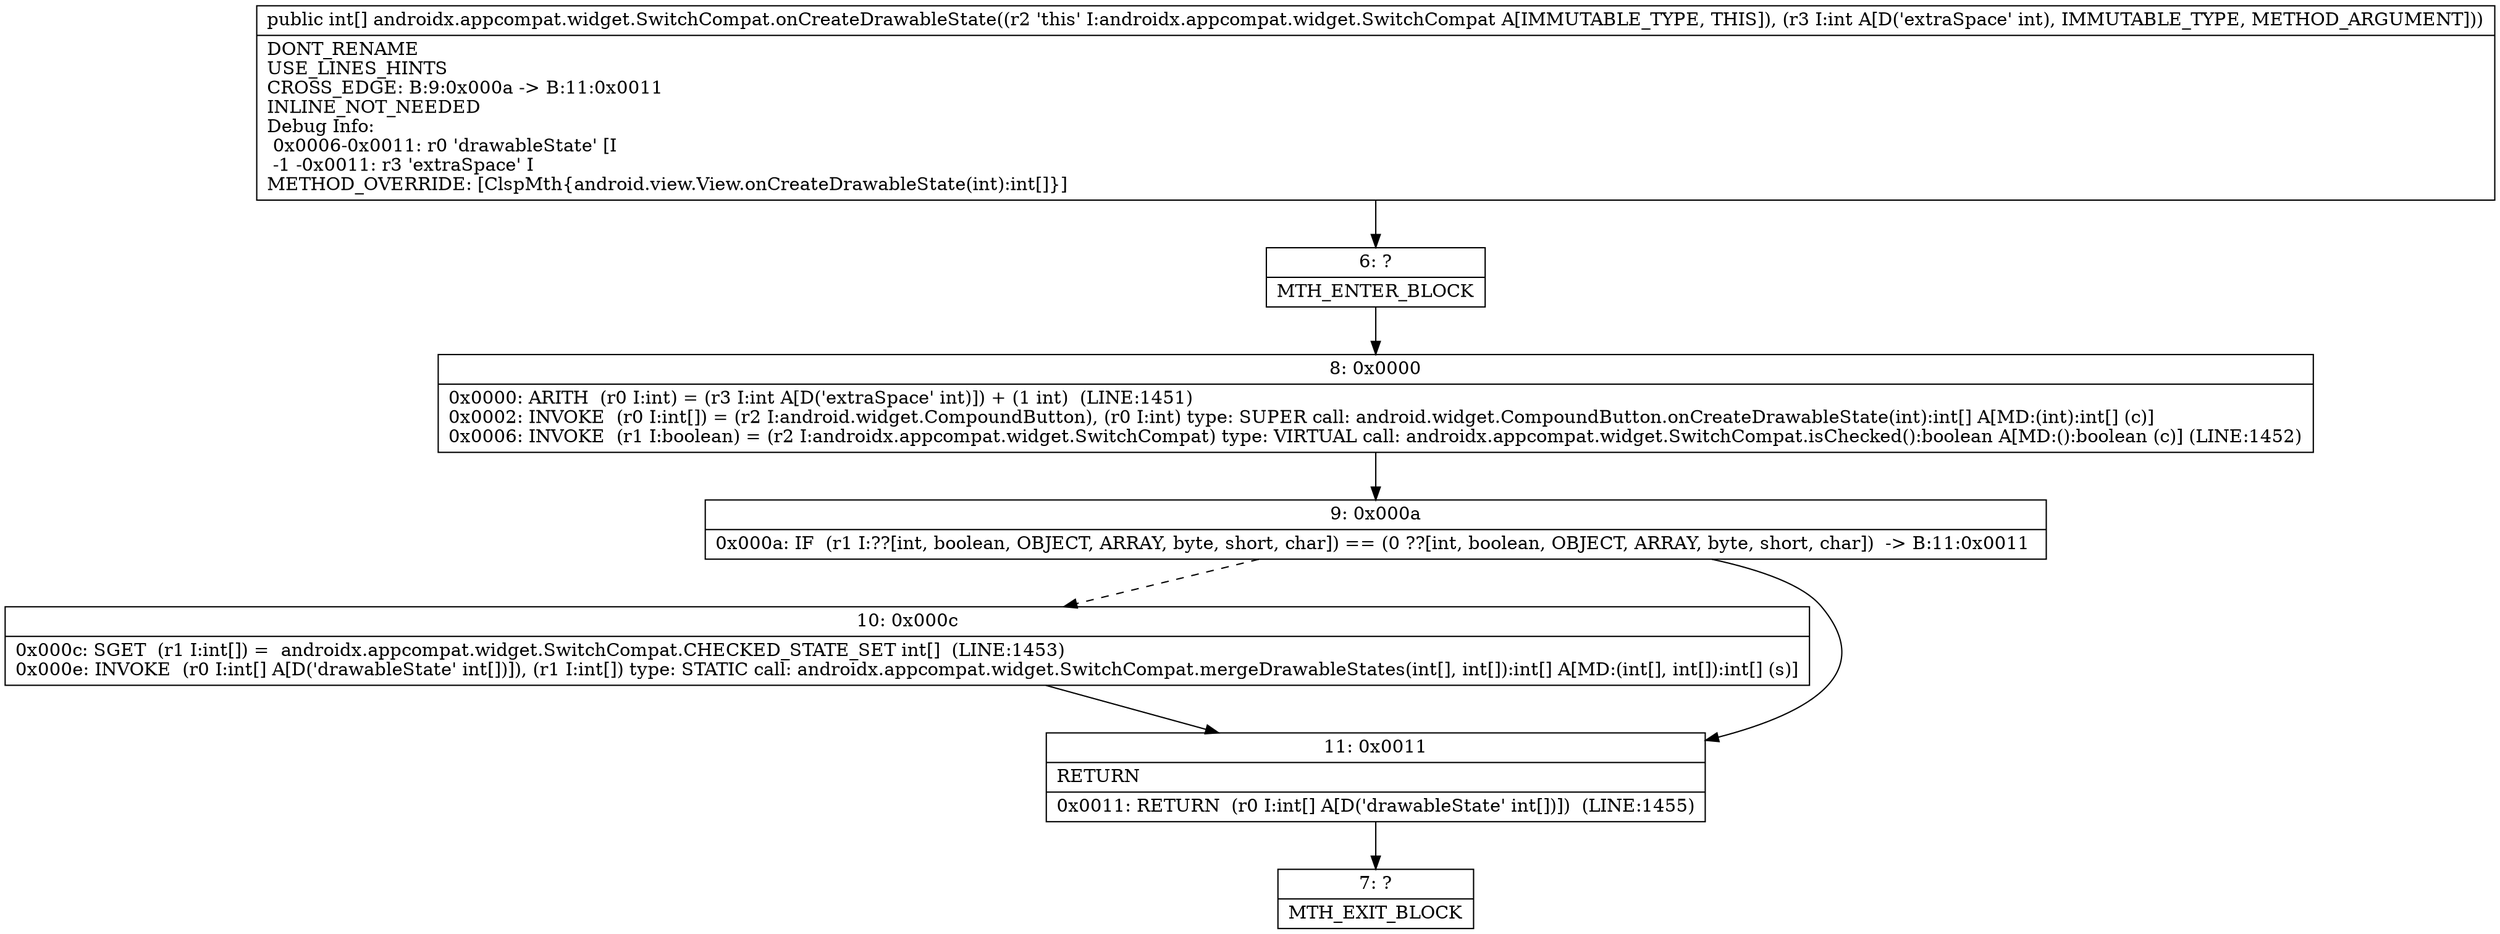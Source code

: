 digraph "CFG forandroidx.appcompat.widget.SwitchCompat.onCreateDrawableState(I)[I" {
Node_6 [shape=record,label="{6\:\ ?|MTH_ENTER_BLOCK\l}"];
Node_8 [shape=record,label="{8\:\ 0x0000|0x0000: ARITH  (r0 I:int) = (r3 I:int A[D('extraSpace' int)]) + (1 int)  (LINE:1451)\l0x0002: INVOKE  (r0 I:int[]) = (r2 I:android.widget.CompoundButton), (r0 I:int) type: SUPER call: android.widget.CompoundButton.onCreateDrawableState(int):int[] A[MD:(int):int[] (c)]\l0x0006: INVOKE  (r1 I:boolean) = (r2 I:androidx.appcompat.widget.SwitchCompat) type: VIRTUAL call: androidx.appcompat.widget.SwitchCompat.isChecked():boolean A[MD:():boolean (c)] (LINE:1452)\l}"];
Node_9 [shape=record,label="{9\:\ 0x000a|0x000a: IF  (r1 I:??[int, boolean, OBJECT, ARRAY, byte, short, char]) == (0 ??[int, boolean, OBJECT, ARRAY, byte, short, char])  \-\> B:11:0x0011 \l}"];
Node_10 [shape=record,label="{10\:\ 0x000c|0x000c: SGET  (r1 I:int[]) =  androidx.appcompat.widget.SwitchCompat.CHECKED_STATE_SET int[]  (LINE:1453)\l0x000e: INVOKE  (r0 I:int[] A[D('drawableState' int[])]), (r1 I:int[]) type: STATIC call: androidx.appcompat.widget.SwitchCompat.mergeDrawableStates(int[], int[]):int[] A[MD:(int[], int[]):int[] (s)]\l}"];
Node_11 [shape=record,label="{11\:\ 0x0011|RETURN\l|0x0011: RETURN  (r0 I:int[] A[D('drawableState' int[])])  (LINE:1455)\l}"];
Node_7 [shape=record,label="{7\:\ ?|MTH_EXIT_BLOCK\l}"];
MethodNode[shape=record,label="{public int[] androidx.appcompat.widget.SwitchCompat.onCreateDrawableState((r2 'this' I:androidx.appcompat.widget.SwitchCompat A[IMMUTABLE_TYPE, THIS]), (r3 I:int A[D('extraSpace' int), IMMUTABLE_TYPE, METHOD_ARGUMENT]))  | DONT_RENAME\lUSE_LINES_HINTS\lCROSS_EDGE: B:9:0x000a \-\> B:11:0x0011\lINLINE_NOT_NEEDED\lDebug Info:\l  0x0006\-0x0011: r0 'drawableState' [I\l  \-1 \-0x0011: r3 'extraSpace' I\lMETHOD_OVERRIDE: [ClspMth\{android.view.View.onCreateDrawableState(int):int[]\}]\l}"];
MethodNode -> Node_6;Node_6 -> Node_8;
Node_8 -> Node_9;
Node_9 -> Node_10[style=dashed];
Node_9 -> Node_11;
Node_10 -> Node_11;
Node_11 -> Node_7;
}

